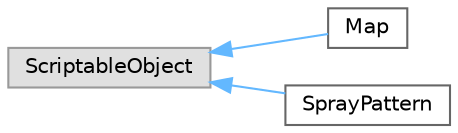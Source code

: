digraph "Graphical Class Hierarchy"
{
 // LATEX_PDF_SIZE
  bgcolor="transparent";
  edge [fontname=Helvetica,fontsize=10,labelfontname=Helvetica,labelfontsize=10];
  node [fontname=Helvetica,fontsize=10,shape=box,height=0.2,width=0.4];
  rankdir="LR";
  Node0 [id="Node000000",label="ScriptableObject",height=0.2,width=0.4,color="grey60", fillcolor="#E0E0E0", style="filled",tooltip=" "];
  Node0 -> Node1 [id="edge53_Node000000_Node000001",dir="back",color="steelblue1",style="solid",tooltip=" "];
  Node1 [id="Node000001",label="Map",height=0.2,width=0.4,color="grey40", fillcolor="white", style="filled",URL="$class_map.html",tooltip=" "];
  Node0 -> Node2 [id="edge54_Node000000_Node000002",dir="back",color="steelblue1",style="solid",tooltip=" "];
  Node2 [id="Node000002",label="SprayPattern",height=0.2,width=0.4,color="grey40", fillcolor="white", style="filled",URL="$class_spray_pattern.html",tooltip=" "];
}
